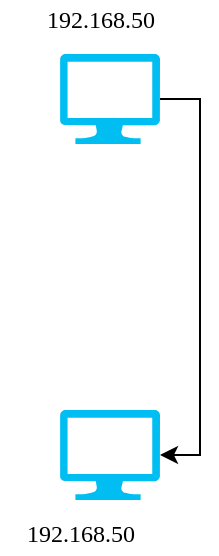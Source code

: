 <mxfile version="13.7.5" type="github">
  <diagram id="EPMpIEe7ug_O9b62MmPM" name="Page-1">
    <mxGraphModel dx="1837" dy="1163" grid="1" gridSize="10" guides="1" tooltips="1" connect="1" arrows="1" fold="1" page="1" pageScale="1" pageWidth="2336" pageHeight="1654" math="0" shadow="0">
      <root>
        <mxCell id="0" />
        <mxCell id="1" parent="0" />
        <mxCell id="CrEtwg7Fl6m3hIxUlRlt-11" style="edgeStyle=orthogonalEdgeStyle;rounded=0;orthogonalLoop=1;jettySize=auto;html=1;exitX=1;exitY=0.5;exitDx=0;exitDy=0;exitPerimeter=0;entryX=1;entryY=0.5;entryDx=0;entryDy=0;entryPerimeter=0;" edge="1" parent="1" source="CrEtwg7Fl6m3hIxUlRlt-1" target="CrEtwg7Fl6m3hIxUlRlt-2">
          <mxGeometry relative="1" as="geometry" />
        </mxCell>
        <mxCell id="CrEtwg7Fl6m3hIxUlRlt-1" value="" style="verticalLabelPosition=bottom;html=1;verticalAlign=top;align=center;strokeColor=none;fillColor=#00BEF2;shape=mxgraph.azure.computer;pointerEvents=1;" vertex="1" parent="1">
          <mxGeometry x="350" y="270" width="50" height="45" as="geometry" />
        </mxCell>
        <mxCell id="CrEtwg7Fl6m3hIxUlRlt-2" value="" style="verticalLabelPosition=bottom;html=1;verticalAlign=top;align=center;strokeColor=none;fillColor=#00BEF2;shape=mxgraph.azure.computer;pointerEvents=1;" vertex="1" parent="1">
          <mxGeometry x="350" y="448" width="50" height="45" as="geometry" />
        </mxCell>
        <mxCell id="CrEtwg7Fl6m3hIxUlRlt-12" value="&lt;font face=&quot;Lucida Console&quot;&gt;192.168.50&lt;/font&gt;" style="text;html=1;resizable=0;autosize=1;align=center;verticalAlign=middle;points=[];fillColor=none;strokeColor=none;rounded=0;" vertex="1" parent="1">
          <mxGeometry x="330" y="243" width="80" height="20" as="geometry" />
        </mxCell>
        <mxCell id="CrEtwg7Fl6m3hIxUlRlt-13" value="&lt;font face=&quot;Lucida Console&quot;&gt;192.168.50&lt;/font&gt;" style="text;html=1;resizable=0;autosize=1;align=center;verticalAlign=middle;points=[];fillColor=none;strokeColor=none;rounded=0;" vertex="1" parent="1">
          <mxGeometry x="320" y="500" width="80" height="20" as="geometry" />
        </mxCell>
      </root>
    </mxGraphModel>
  </diagram>
</mxfile>

